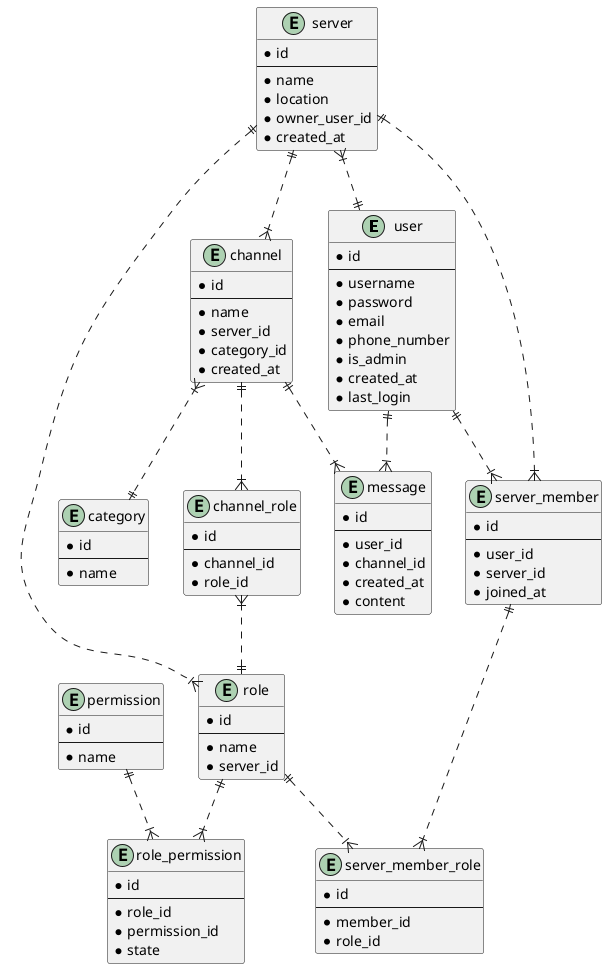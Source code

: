 @startuml

entity user {
    * id
    --
    * username
    * password
    * email
    * phone_number
    * is_admin
    * created_at
    * last_login
}

entity message {
    * id
    --
    * user_id
    * channel_id
    * created_at
    * content
}

entity channel {
    * id
    --
    * name
    * server_id
    * category_id
    * created_at
}

entity category {
    * id
    --
    * name
}

entity server {
    * id
    --
    * name
    * location
    * owner_user_id
    * created_at
}

entity role {
    * id
    --
    * name
    * server_id
}

entity permission {
    * id
    --
    * name
}

entity role_permission {
    * id
    --
    * role_id
    * permission_id
    * state
}

entity server_member {
    * id
    --
    * user_id
    * server_id
    * joined_at
}

entity server_member_role {
    * id
    --
    * member_id
    * role_id
}

entity channel_role {
    * id
    --
    * channel_id
    * role_id
}

user ||..|{ server_member
user ||..|{ message
server }|..|| user

server ||..|{ channel
channel ||..|{ message

server ||..|{ server_member
server ||..|{ role

server_member ||..|{ server_member_role
role ||..|{ server_member_role

role ||..|{ role_permission
permission ||..|{ role_permission

channel }|..|| category

channel ||..|{ channel_role
channel_role }|..|| role

@enduml